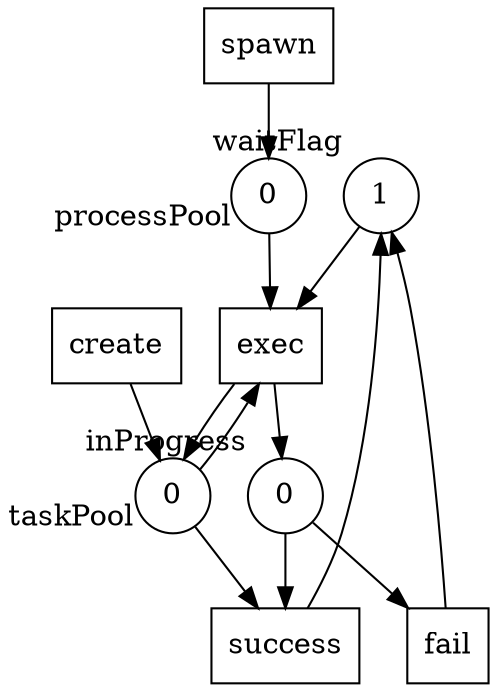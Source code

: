 digraph G {
subgraph place {
node [shape=circle, width=.5];
"waitFlag" [label="1", xlabel="waitFlag"];
"processPool" [label="0", xlabel="processPool"];
"inProgress" [label="0", xlabel="inProgress"];
"taskPool" [label="0", xlabel="taskPool"];
}
subgraph transitions {
node [shape=rect, width=.5, height=.5];
"exec";
"create";
"success";
"fail";
"spawn";
}
"taskPool" -> "exec";
"waitFlag" -> "exec";
"processPool" -> "exec";
"exec" -> "inProgress";
"exec" -> "taskPool";
"create" -> "taskPool";
"inProgress" -> "success";
"taskPool" -> "success";
"success" -> "waitFlag";
"inProgress" -> "fail";
"fail" -> "waitFlag";
"spawn" -> "processPool";
}
